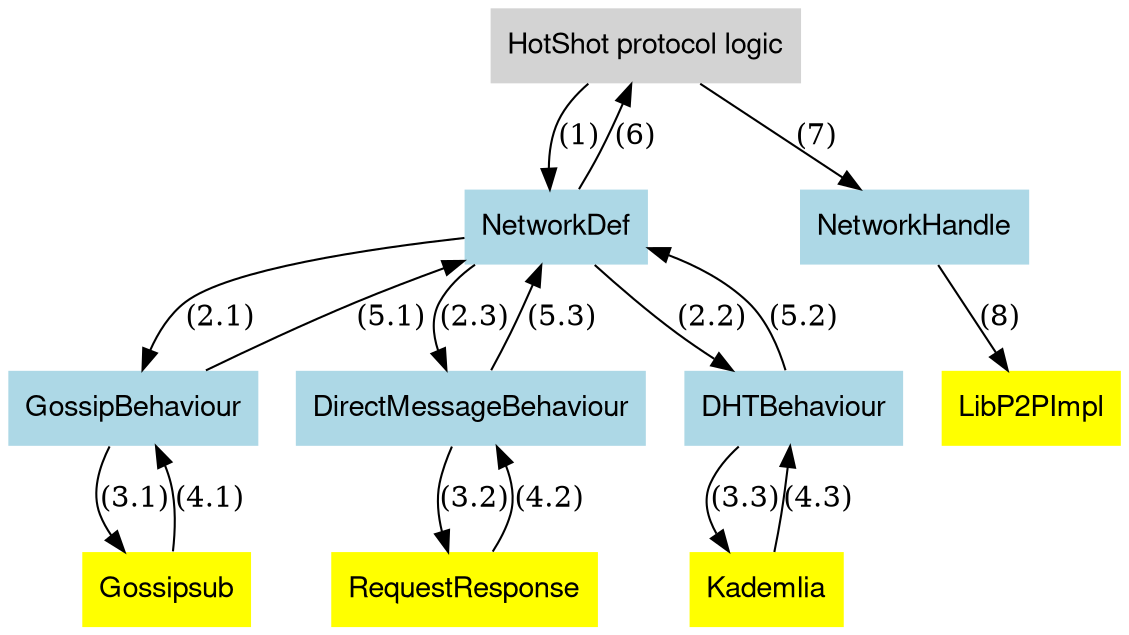 digraph {

    node [
            style=filled
            shape=rect
            pencolor="#00000044" // frames color
            fontname="Helvetica,Arial,sans-serif"
            shape=plaintext
        ]

    HotShotProtocolLogic [fillcolor="lightgrey", label="HotShot protocol logic"]

    HotShotProtocolLogic -> NetworkDef [label="(1)"]
    NetworkDef -> HotShotProtocolLogic [label="(6)"]


    NetworkDef [fillcolor="lightblue"];
    GossipBehaviour [fillcolor="lightblue"]
    DirectMessageBehaviour [fillcolor="lightblue"]
    DHTBehaviour [fillcolor="lightblue"]
    RequestResponse [fillcolor="yellow"]
    Kademlia [fillcolor="yellow"]
    Gossipsub [fillcolor="yellow"]

    NetworkDef -> GossipBehaviour [label="(2.1)"]
    GossipBehaviour  -> NetworkDef [label="(5.1)"]

    NetworkDef -> DHTBehaviour [label="(2.2)"]
    DHTBehaviour ->  NetworkDef [label="(5.2)"]

    NetworkDef -> DirectMessageBehaviour [label="(2.3)"]
    DirectMessageBehaviour -> NetworkDef  [label="(5.3)"]

    GossipBehaviour -> Gossipsub [label="(3.1)"]
    Gossipsub -> GossipBehaviour  [label="(4.1)"]

    DirectMessageBehaviour -> RequestResponse [label="(3.2)"]
    RequestResponse -> DirectMessageBehaviour  [label="(4.2)"]

    DHTBehaviour -> Kademlia [label="(3.3)"]
    Kademlia -> DHTBehaviour  [label="(4.3)"]


    NetworkHandle [fillcolor="lightblue"];

    HotShotProtocolLogic -> NetworkHandle [label="(7)"]

    NetworkHandle [fillcolor="lightblue"]
    LibP2PImpl [fillcolor="yellow"]

    NetworkHandle -> LibP2PImpl [label="(8)"]

}